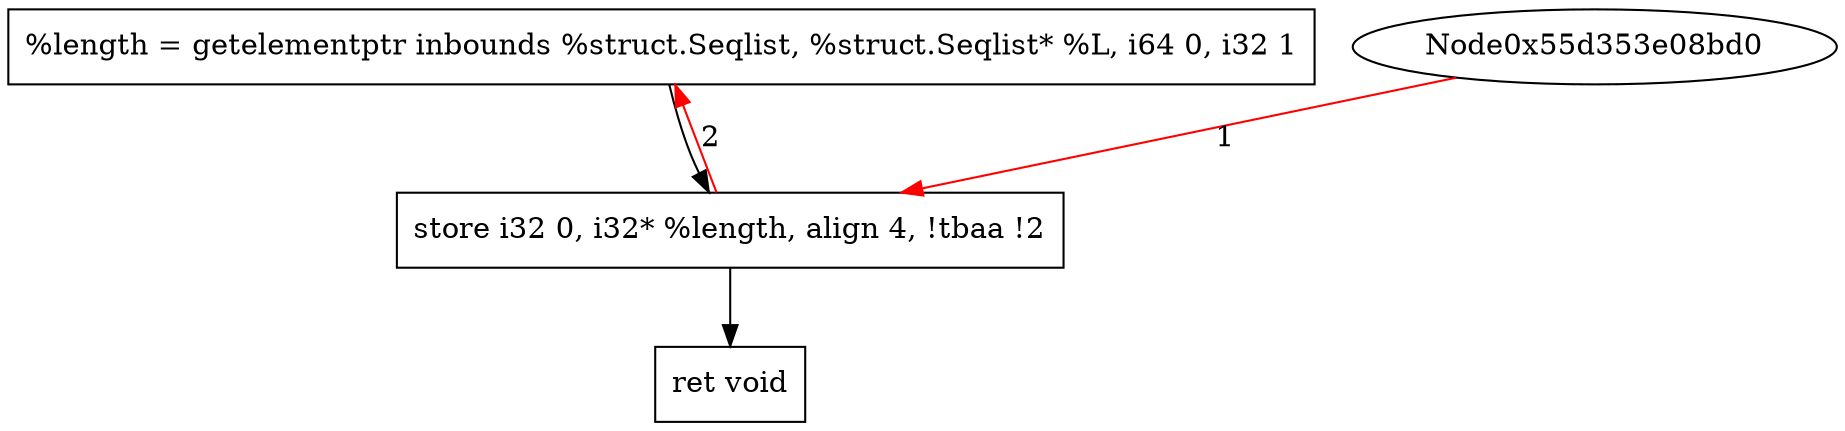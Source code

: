 digraph "CDFG for'Initlist' function" {
	Node0x55d353e103e8[shape=record, label="  %length = getelementptr inbounds %struct.Seqlist, %struct.Seqlist* %L, i64 0, i32 1"]
	Node0x55d353e10470[shape=record, label="  store i32 0, i32* %length, align 4, !tbaa !2"]
	Node0x55d353e104c0[shape=record, label="  ret void"]
	Node0x55d353e103e8 -> Node0x55d353e10470
	Node0x55d353e10470 -> Node0x55d353e104c0
edge [color=red]
	Node0x55d353e08bd0 -> Node0x55d353e10470[label="1"]
	Node0x55d353e10470 -> Node0x55d353e103e8[label="2"]
}
